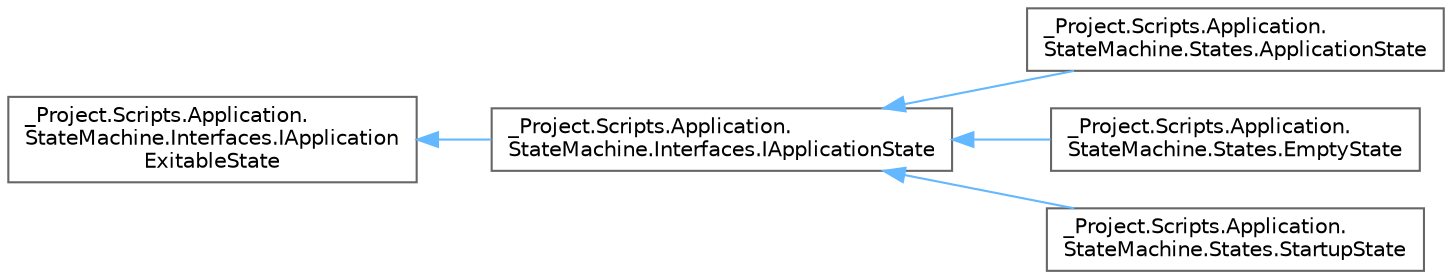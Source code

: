 digraph "Graphical Class Hierarchy"
{
 // LATEX_PDF_SIZE
  bgcolor="transparent";
  edge [fontname=Helvetica,fontsize=10,labelfontname=Helvetica,labelfontsize=10];
  node [fontname=Helvetica,fontsize=10,shape=box,height=0.2,width=0.4];
  rankdir="LR";
  Node0 [id="Node000000",label="_Project.Scripts.Application.\lStateMachine.Interfaces.IApplication\lExitableState",height=0.2,width=0.4,color="grey40", fillcolor="white", style="filled",URL="$interface___project_1_1_scripts_1_1_application_1_1_state_machine_1_1_interfaces_1_1_i_application_exitable_state.html",tooltip="Интерфейс, описывающий выход из состояния приложения"];
  Node0 -> Node1 [id="edge2_Node000000_Node000001",dir="back",color="steelblue1",style="solid",tooltip=" "];
  Node1 [id="Node000001",label="_Project.Scripts.Application.\lStateMachine.Interfaces.IApplicationState",height=0.2,width=0.4,color="grey40", fillcolor="white", style="filled",URL="$interface___project_1_1_scripts_1_1_application_1_1_state_machine_1_1_interfaces_1_1_i_application_state.html",tooltip="Интерфейс, описывающий вход в состояние приложения"];
  Node1 -> Node2 [id="edge3_Node000001_Node000002",dir="back",color="steelblue1",style="solid",tooltip=" "];
  Node2 [id="Node000002",label="_Project.Scripts.Application.\lStateMachine.States.ApplicationState",height=0.2,width=0.4,color="grey40", fillcolor="white", style="filled",URL="$class___project_1_1_scripts_1_1_application_1_1_state_machine_1_1_states_1_1_application_state.html",tooltip="Класс-состояние, отвечающий за основную логику в приложении"];
  Node1 -> Node3 [id="edge4_Node000001_Node000003",dir="back",color="steelblue1",style="solid",tooltip=" "];
  Node3 [id="Node000003",label="_Project.Scripts.Application.\lStateMachine.States.EmptyState",height=0.2,width=0.4,color="grey40", fillcolor="white", style="filled",URL="$class___project_1_1_scripts_1_1_application_1_1_state_machine_1_1_states_1_1_empty_state.html",tooltip="Класс-состояние, используемый для тестирования переходов между состояниями"];
  Node1 -> Node4 [id="edge5_Node000001_Node000004",dir="back",color="steelblue1",style="solid",tooltip=" "];
  Node4 [id="Node000004",label="_Project.Scripts.Application.\lStateMachine.States.StartupState",height=0.2,width=0.4,color="grey40", fillcolor="white", style="filled",URL="$class___project_1_1_scripts_1_1_application_1_1_state_machine_1_1_states_1_1_startup_state.html",tooltip="Класс-состояние, используемый для инициализации сервисов приложения"];
}
